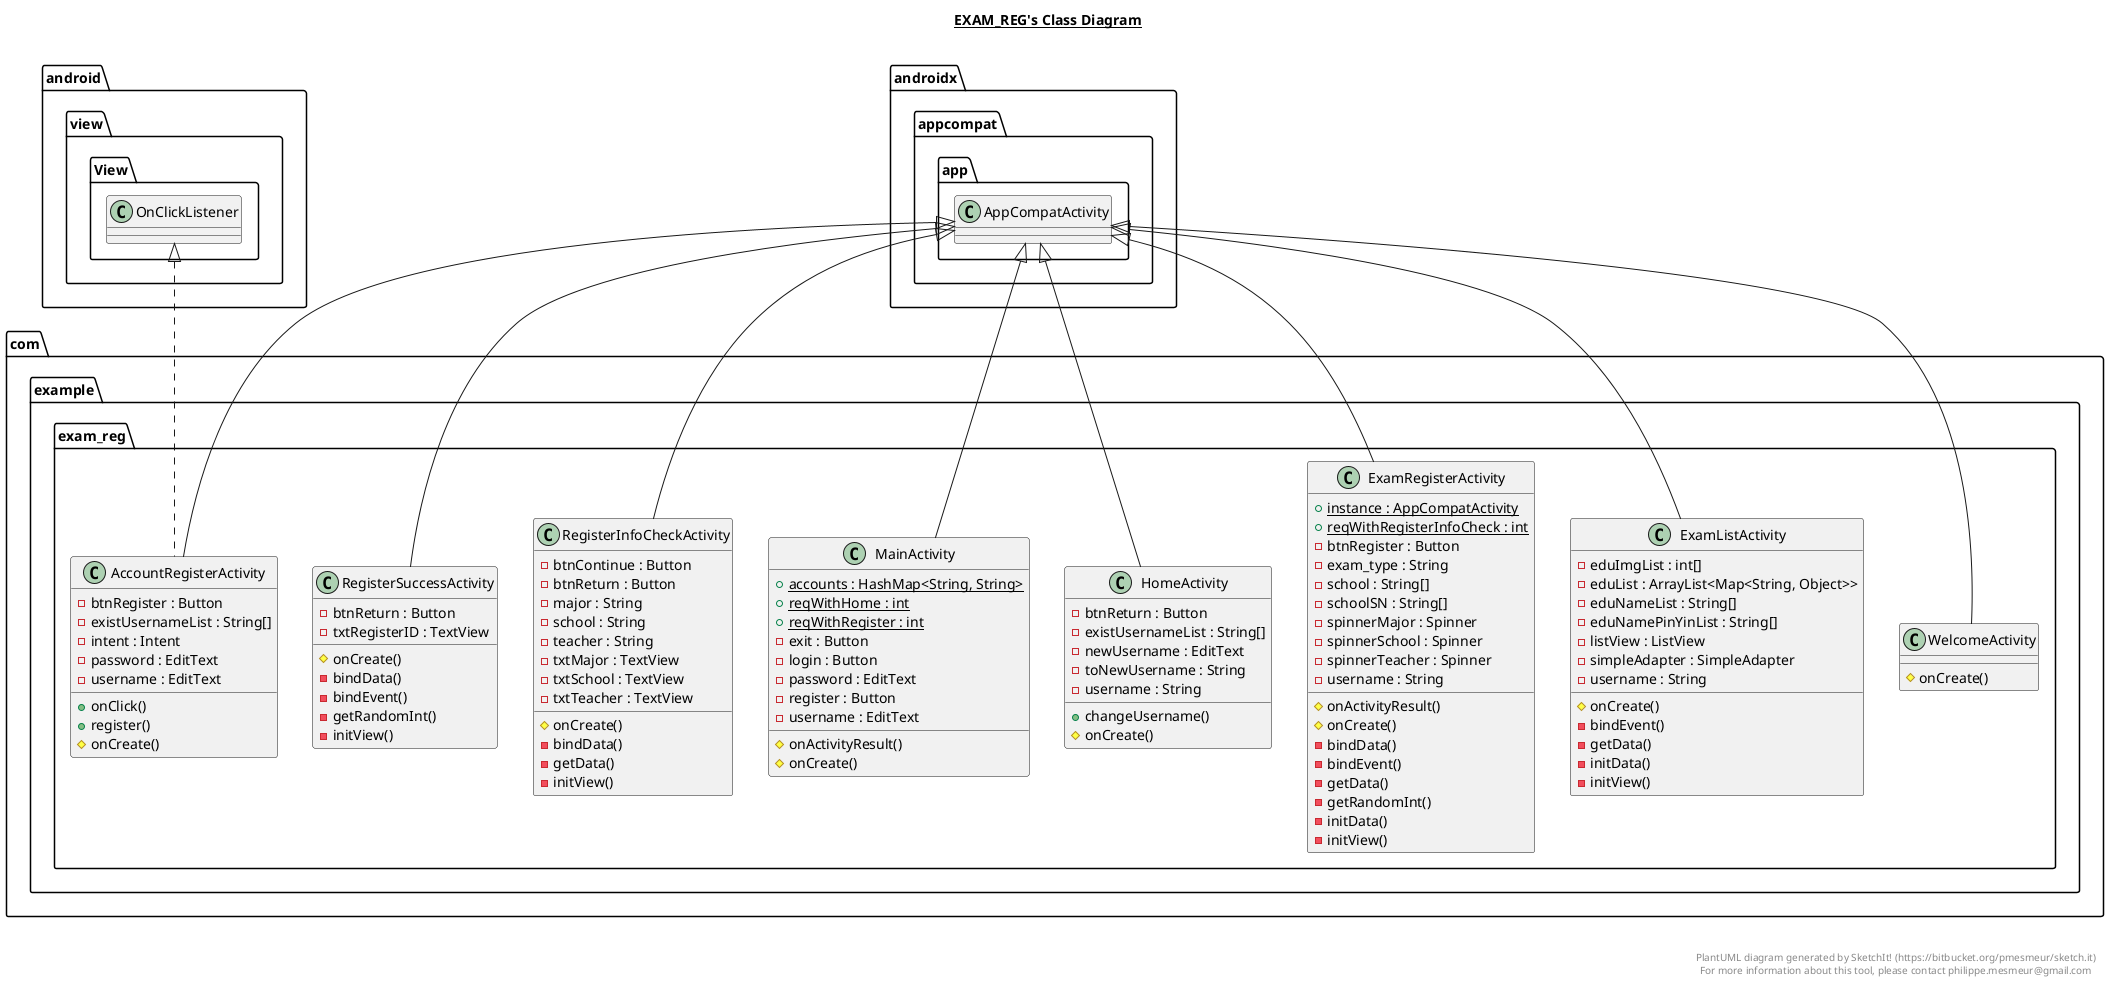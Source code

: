 @startuml

title __EXAM_REG's Class Diagram__\n

  namespace com.example.exam_reg {
    class com.example.exam_reg.AccountRegisterActivity {
        - btnRegister : Button
        - existUsernameList : String[]
        - intent : Intent
        - password : EditText
        - username : EditText
        + onClick()
        + register()
        # onCreate()
    }
  }
  

  namespace com.example.exam_reg {
    class com.example.exam_reg.ExamListActivity {
        - eduImgList : int[]
        - eduList : ArrayList<Map<String, Object>>
        - eduNameList : String[]
        - eduNamePinYinList : String[]
        - listView : ListView
        - simpleAdapter : SimpleAdapter
        - username : String
        # onCreate()
        - bindEvent()
        - getData()
        - initData()
        - initView()
    }
  }
  

  namespace com.example.exam_reg {
    class com.example.exam_reg.ExamRegisterActivity {
        {static} + instance : AppCompatActivity
        {static} + reqWithRegisterInfoCheck : int
        - btnRegister : Button
        - exam_type : String
        - school : String[]
        - schoolSN : String[]
        - spinnerMajor : Spinner
        - spinnerSchool : Spinner
        - spinnerTeacher : Spinner
        - username : String
        # onActivityResult()
        # onCreate()
        - bindData()
        - bindEvent()
        - getData()
        - getRandomInt()
        - initData()
        - initView()
    }
  }
  

  namespace com.example.exam_reg {
    class com.example.exam_reg.HomeActivity {
        - btnReturn : Button
        - existUsernameList : String[]
        - newUsername : EditText
        - toNewUsername : String
        - username : String
        + changeUsername()
        # onCreate()
    }
  }
  

  namespace com.example.exam_reg {
    class com.example.exam_reg.MainActivity {
        {static} + accounts : HashMap<String, String>
        {static} + reqWithHome : int
        {static} + reqWithRegister : int
        - exit : Button
        - login : Button
        - password : EditText
        - register : Button
        - username : EditText
        # onActivityResult()
        # onCreate()
    }
  }
  

  namespace com.example.exam_reg {
    class com.example.exam_reg.RegisterInfoCheckActivity {
        - btnContinue : Button
        - btnReturn : Button
        - major : String
        - school : String
        - teacher : String
        - txtMajor : TextView
        - txtSchool : TextView
        - txtTeacher : TextView
        # onCreate()
        - bindData()
        - getData()
        - initView()
    }
  }
  

  namespace com.example.exam_reg {
    class com.example.exam_reg.RegisterSuccessActivity {
        - btnReturn : Button
        - txtRegisterID : TextView
        # onCreate()
        - bindData()
        - bindEvent()
        - getRandomInt()
        - initView()
    }
  }
  

  namespace com.example.exam_reg {
    class com.example.exam_reg.WelcomeActivity {
        # onCreate()
    }
  }
  

  com.example.exam_reg.AccountRegisterActivity .up.|> android.view.View.OnClickListener
  com.example.exam_reg.AccountRegisterActivity -up-|> androidx.appcompat.app.AppCompatActivity
  com.example.exam_reg.ExamListActivity -up-|> androidx.appcompat.app.AppCompatActivity
  com.example.exam_reg.ExamRegisterActivity -up-|> androidx.appcompat.app.AppCompatActivity
  com.example.exam_reg.HomeActivity -up-|> androidx.appcompat.app.AppCompatActivity
  com.example.exam_reg.MainActivity -up-|> androidx.appcompat.app.AppCompatActivity
  com.example.exam_reg.RegisterInfoCheckActivity -up-|> androidx.appcompat.app.AppCompatActivity
  com.example.exam_reg.RegisterSuccessActivity -up-|> androidx.appcompat.app.AppCompatActivity
  com.example.exam_reg.WelcomeActivity -up-|> androidx.appcompat.app.AppCompatActivity


right footer


PlantUML diagram generated by SketchIt! (https://bitbucket.org/pmesmeur/sketch.it)
For more information about this tool, please contact philippe.mesmeur@gmail.com
endfooter

@enduml
